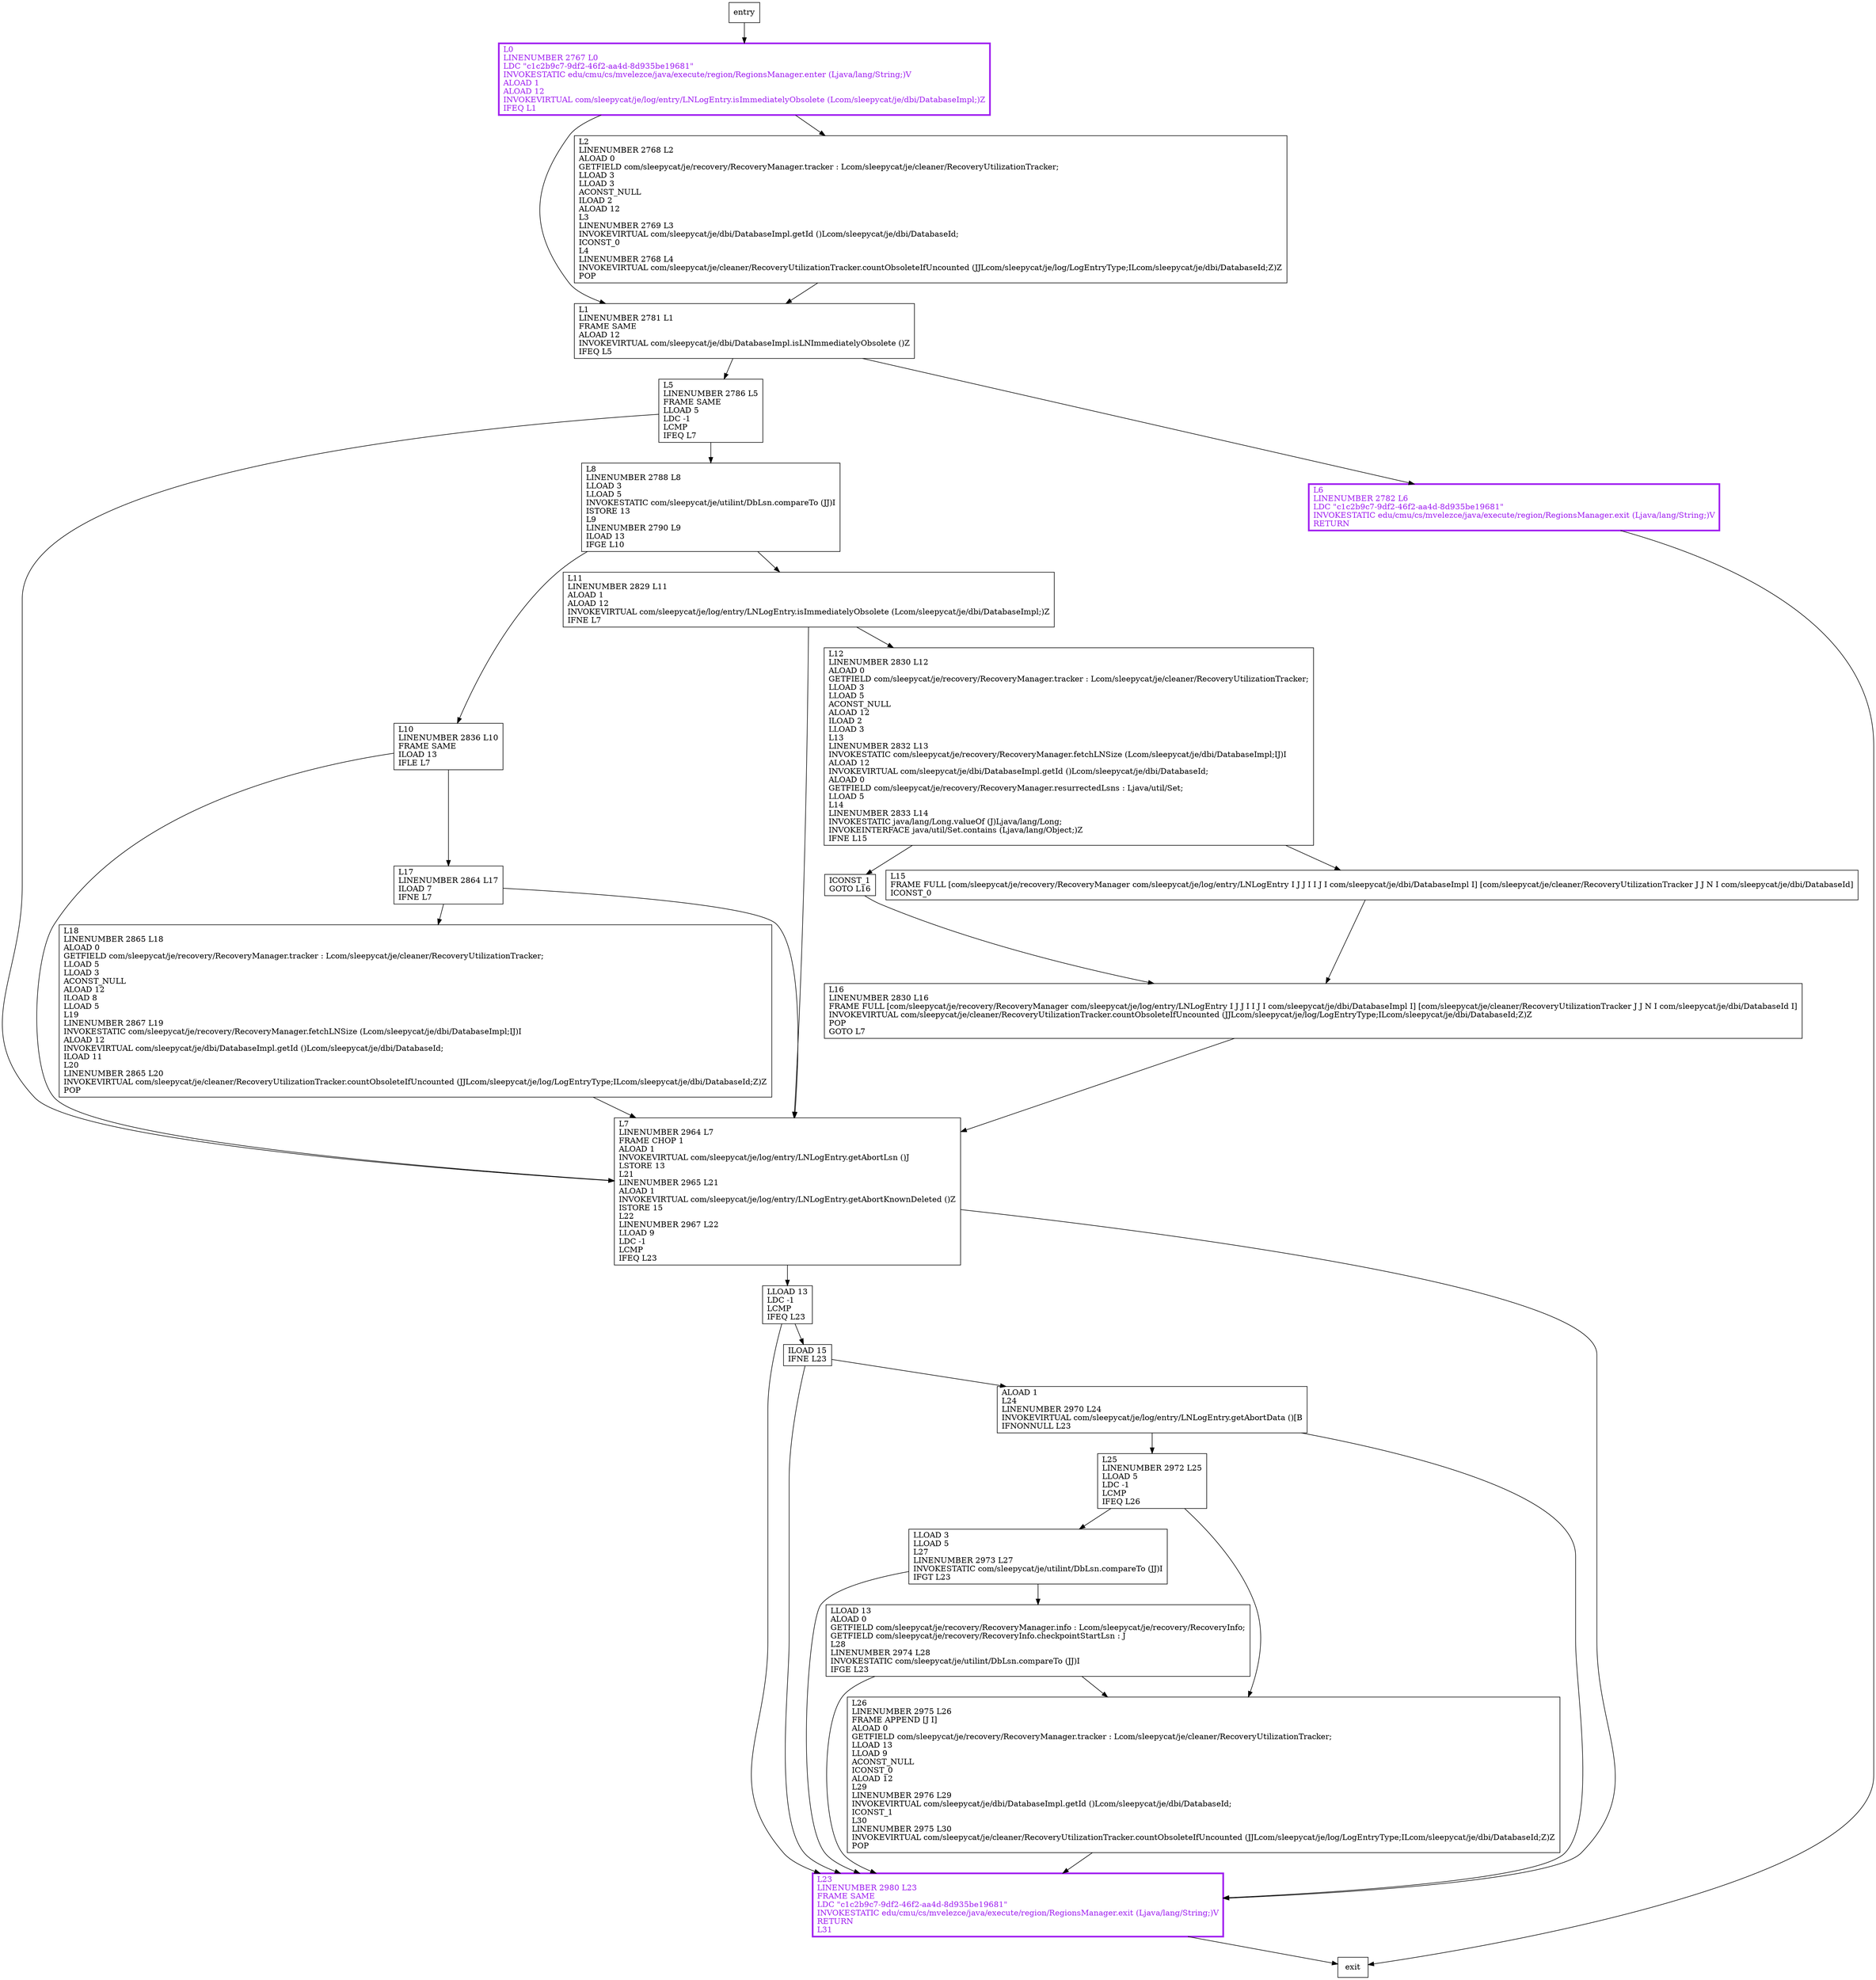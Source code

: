 digraph redoUtilizationInfo {
node [shape=record];
80931203 [label="LLOAD 3\lLLOAD 5\lL27\lLINENUMBER 2973 L27\lINVOKESTATIC com/sleepycat/je/utilint/DbLsn.compareTo (JJ)I\lIFGT L23\l"];
2073524540 [label="L1\lLINENUMBER 2781 L1\lFRAME SAME\lALOAD 12\lINVOKEVIRTUAL com/sleepycat/je/dbi/DatabaseImpl.isLNImmediatelyObsolete ()Z\lIFEQ L5\l"];
146013502 [label="L18\lLINENUMBER 2865 L18\lALOAD 0\lGETFIELD com/sleepycat/je/recovery/RecoveryManager.tracker : Lcom/sleepycat/je/cleaner/RecoveryUtilizationTracker;\lLLOAD 5\lLLOAD 3\lACONST_NULL\lALOAD 12\lILOAD 8\lLLOAD 5\lL19\lLINENUMBER 2867 L19\lINVOKESTATIC com/sleepycat/je/recovery/RecoveryManager.fetchLNSize (Lcom/sleepycat/je/dbi/DatabaseImpl;IJ)I\lALOAD 12\lINVOKEVIRTUAL com/sleepycat/je/dbi/DatabaseImpl.getId ()Lcom/sleepycat/je/dbi/DatabaseId;\lILOAD 11\lL20\lLINENUMBER 2865 L20\lINVOKEVIRTUAL com/sleepycat/je/cleaner/RecoveryUtilizationTracker.countObsoleteIfUncounted (JJLcom/sleepycat/je/log/LogEntryType;ILcom/sleepycat/je/dbi/DatabaseId;Z)Z\lPOP\l"];
1266327963 [label="ICONST_1\lGOTO L16\l"];
2083501428 [label="L5\lLINENUMBER 2786 L5\lFRAME SAME\lLLOAD 5\lLDC -1\lLCMP\lIFEQ L7\l"];
1018264916 [label="L7\lLINENUMBER 2964 L7\lFRAME CHOP 1\lALOAD 1\lINVOKEVIRTUAL com/sleepycat/je/log/entry/LNLogEntry.getAbortLsn ()J\lLSTORE 13\lL21\lLINENUMBER 2965 L21\lALOAD 1\lINVOKEVIRTUAL com/sleepycat/je/log/entry/LNLogEntry.getAbortKnownDeleted ()Z\lISTORE 15\lL22\lLINENUMBER 2967 L22\lLLOAD 9\lLDC -1\lLCMP\lIFEQ L23\l"];
1961135756 [label="L25\lLINENUMBER 2972 L25\lLLOAD 5\lLDC -1\lLCMP\lIFEQ L26\l"];
1429258172 [label="L12\lLINENUMBER 2830 L12\lALOAD 0\lGETFIELD com/sleepycat/je/recovery/RecoveryManager.tracker : Lcom/sleepycat/je/cleaner/RecoveryUtilizationTracker;\lLLOAD 3\lLLOAD 5\lACONST_NULL\lALOAD 12\lILOAD 2\lLLOAD 3\lL13\lLINENUMBER 2832 L13\lINVOKESTATIC com/sleepycat/je/recovery/RecoveryManager.fetchLNSize (Lcom/sleepycat/je/dbi/DatabaseImpl;IJ)I\lALOAD 12\lINVOKEVIRTUAL com/sleepycat/je/dbi/DatabaseImpl.getId ()Lcom/sleepycat/je/dbi/DatabaseId;\lALOAD 0\lGETFIELD com/sleepycat/je/recovery/RecoveryManager.resurrectedLsns : Ljava/util/Set;\lLLOAD 5\lL14\lLINENUMBER 2833 L14\lINVOKESTATIC java/lang/Long.valueOf (J)Ljava/lang/Long;\lINVOKEINTERFACE java/util/Set.contains (Ljava/lang/Object;)Z\lIFNE L15\l"];
716922796 [label="LLOAD 13\lLDC -1\lLCMP\lIFEQ L23\l"];
383509450 [label="L23\lLINENUMBER 2980 L23\lFRAME SAME\lLDC \"c1c2b9c7-9df2-46f2-aa4d-8d935be19681\"\lINVOKESTATIC edu/cmu/cs/mvelezce/java/execute/region/RegionsManager.exit (Ljava/lang/String;)V\lRETURN\lL31\l"];
707112239 [label="ILOAD 15\lIFNE L23\l"];
756966249 [label="L2\lLINENUMBER 2768 L2\lALOAD 0\lGETFIELD com/sleepycat/je/recovery/RecoveryManager.tracker : Lcom/sleepycat/je/cleaner/RecoveryUtilizationTracker;\lLLOAD 3\lLLOAD 3\lACONST_NULL\lILOAD 2\lALOAD 12\lL3\lLINENUMBER 2769 L3\lINVOKEVIRTUAL com/sleepycat/je/dbi/DatabaseImpl.getId ()Lcom/sleepycat/je/dbi/DatabaseId;\lICONST_0\lL4\lLINENUMBER 2768 L4\lINVOKEVIRTUAL com/sleepycat/je/cleaner/RecoveryUtilizationTracker.countObsoleteIfUncounted (JJLcom/sleepycat/je/log/LogEntryType;ILcom/sleepycat/je/dbi/DatabaseId;Z)Z\lPOP\l"];
1208912463 [label="L16\lLINENUMBER 2830 L16\lFRAME FULL [com/sleepycat/je/recovery/RecoveryManager com/sleepycat/je/log/entry/LNLogEntry I J J I I J I com/sleepycat/je/dbi/DatabaseImpl I] [com/sleepycat/je/cleaner/RecoveryUtilizationTracker J J N I com/sleepycat/je/dbi/DatabaseId I]\lINVOKEVIRTUAL com/sleepycat/je/cleaner/RecoveryUtilizationTracker.countObsoleteIfUncounted (JJLcom/sleepycat/je/log/LogEntryType;ILcom/sleepycat/je/dbi/DatabaseId;Z)Z\lPOP\lGOTO L7\l"];
1699659742 [label="L15\lFRAME FULL [com/sleepycat/je/recovery/RecoveryManager com/sleepycat/je/log/entry/LNLogEntry I J J I I J I com/sleepycat/je/dbi/DatabaseImpl I] [com/sleepycat/je/cleaner/RecoveryUtilizationTracker J J N I com/sleepycat/je/dbi/DatabaseId]\lICONST_0\l"];
1746350482 [label="L0\lLINENUMBER 2767 L0\lLDC \"c1c2b9c7-9df2-46f2-aa4d-8d935be19681\"\lINVOKESTATIC edu/cmu/cs/mvelezce/java/execute/region/RegionsManager.enter (Ljava/lang/String;)V\lALOAD 1\lALOAD 12\lINVOKEVIRTUAL com/sleepycat/je/log/entry/LNLogEntry.isImmediatelyObsolete (Lcom/sleepycat/je/dbi/DatabaseImpl;)Z\lIFEQ L1\l"];
403902893 [label="L17\lLINENUMBER 2864 L17\lILOAD 7\lIFNE L7\l"];
2045861367 [label="LLOAD 13\lALOAD 0\lGETFIELD com/sleepycat/je/recovery/RecoveryManager.info : Lcom/sleepycat/je/recovery/RecoveryInfo;\lGETFIELD com/sleepycat/je/recovery/RecoveryInfo.checkpointStartLsn : J\lL28\lLINENUMBER 2974 L28\lINVOKESTATIC com/sleepycat/je/utilint/DbLsn.compareTo (JJ)I\lIFGE L23\l"];
51994851 [label="L26\lLINENUMBER 2975 L26\lFRAME APPEND [J I]\lALOAD 0\lGETFIELD com/sleepycat/je/recovery/RecoveryManager.tracker : Lcom/sleepycat/je/cleaner/RecoveryUtilizationTracker;\lLLOAD 13\lLLOAD 9\lACONST_NULL\lICONST_0\lALOAD 12\lL29\lLINENUMBER 2976 L29\lINVOKEVIRTUAL com/sleepycat/je/dbi/DatabaseImpl.getId ()Lcom/sleepycat/je/dbi/DatabaseId;\lICONST_1\lL30\lLINENUMBER 2975 L30\lINVOKEVIRTUAL com/sleepycat/je/cleaner/RecoveryUtilizationTracker.countObsoleteIfUncounted (JJLcom/sleepycat/je/log/LogEntryType;ILcom/sleepycat/je/dbi/DatabaseId;Z)Z\lPOP\l"];
1651131520 [label="L8\lLINENUMBER 2788 L8\lLLOAD 3\lLLOAD 5\lINVOKESTATIC com/sleepycat/je/utilint/DbLsn.compareTo (JJ)I\lISTORE 13\lL9\lLINENUMBER 2790 L9\lILOAD 13\lIFGE L10\l"];
1675208804 [label="L10\lLINENUMBER 2836 L10\lFRAME SAME\lILOAD 13\lIFLE L7\l"];
770018043 [label="L6\lLINENUMBER 2782 L6\lLDC \"c1c2b9c7-9df2-46f2-aa4d-8d935be19681\"\lINVOKESTATIC edu/cmu/cs/mvelezce/java/execute/region/RegionsManager.exit (Ljava/lang/String;)V\lRETURN\l"];
1030287192 [label="ALOAD 1\lL24\lLINENUMBER 2970 L24\lINVOKEVIRTUAL com/sleepycat/je/log/entry/LNLogEntry.getAbortData ()[B\lIFNONNULL L23\l"];
1650210174 [label="L11\lLINENUMBER 2829 L11\lALOAD 1\lALOAD 12\lINVOKEVIRTUAL com/sleepycat/je/log/entry/LNLogEntry.isImmediatelyObsolete (Lcom/sleepycat/je/dbi/DatabaseImpl;)Z\lIFNE L7\l"];
entry;
exit;
2073524540 -> 2083501428
2073524540 -> 770018043
146013502 -> 1018264916
1266327963 -> 1208912463
2083501428 -> 1651131520
2083501428 -> 1018264916
1018264916 -> 716922796
1018264916 -> 383509450
1429258172 -> 1266327963
1429258172 -> 1699659742
383509450 -> exit
707112239 -> 383509450
707112239 -> 1030287192
756966249 -> 2073524540
1208912463 -> 1018264916
1746350482 -> 2073524540
1746350482 -> 756966249
403902893 -> 146013502
403902893 -> 1018264916
2045861367 -> 51994851
2045861367 -> 383509450
1675208804 -> 403902893
1675208804 -> 1018264916
1030287192 -> 1961135756
1030287192 -> 383509450
80931203 -> 2045861367
80931203 -> 383509450
1961135756 -> 80931203
1961135756 -> 51994851
716922796 -> 707112239
716922796 -> 383509450
1699659742 -> 1208912463
entry -> 1746350482
51994851 -> 383509450
1651131520 -> 1675208804
1651131520 -> 1650210174
770018043 -> exit
1650210174 -> 1018264916
1650210174 -> 1429258172
1746350482[fontcolor="purple", penwidth=3, color="purple"];
770018043[fontcolor="purple", penwidth=3, color="purple"];
383509450[fontcolor="purple", penwidth=3, color="purple"];
}
